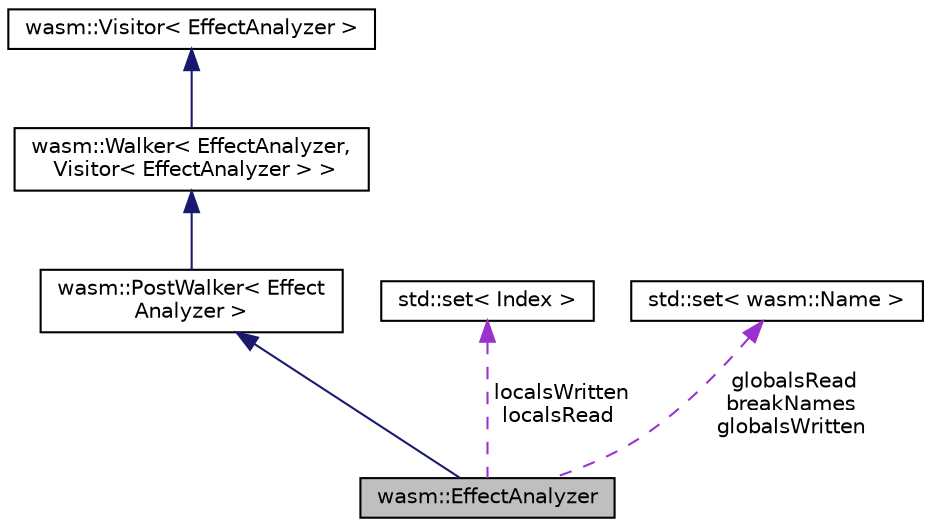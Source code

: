 digraph "wasm::EffectAnalyzer"
{
  edge [fontname="Helvetica",fontsize="10",labelfontname="Helvetica",labelfontsize="10"];
  node [fontname="Helvetica",fontsize="10",shape=record];
  Node4 [label="wasm::EffectAnalyzer",height=0.2,width=0.4,color="black", fillcolor="grey75", style="filled", fontcolor="black"];
  Node5 -> Node4 [dir="back",color="midnightblue",fontsize="10",style="solid"];
  Node5 [label="wasm::PostWalker\< Effect\lAnalyzer \>",height=0.2,width=0.4,color="black", fillcolor="white", style="filled",URL="$structwasm_1_1_post_walker.html"];
  Node6 -> Node5 [dir="back",color="midnightblue",fontsize="10",style="solid"];
  Node6 [label="wasm::Walker\< EffectAnalyzer,\l Visitor\< EffectAnalyzer \> \>",height=0.2,width=0.4,color="black", fillcolor="white", style="filled",URL="$structwasm_1_1_walker.html"];
  Node7 -> Node6 [dir="back",color="midnightblue",fontsize="10",style="solid"];
  Node7 [label="wasm::Visitor\< EffectAnalyzer \>",height=0.2,width=0.4,color="black", fillcolor="white", style="filled",URL="$structwasm_1_1_visitor.html"];
  Node8 -> Node4 [dir="back",color="darkorchid3",fontsize="10",style="dashed",label=" localsWritten\nlocalsRead" ];
  Node8 [label="std::set\< Index \>",height=0.2,width=0.4,color="black", fillcolor="white", style="filled",URL="$classstd_1_1set.html"];
  Node9 -> Node4 [dir="back",color="darkorchid3",fontsize="10",style="dashed",label=" globalsRead\nbreakNames\nglobalsWritten" ];
  Node9 [label="std::set\< wasm::Name \>",height=0.2,width=0.4,color="black", fillcolor="white", style="filled",URL="$classstd_1_1set.html"];
}
